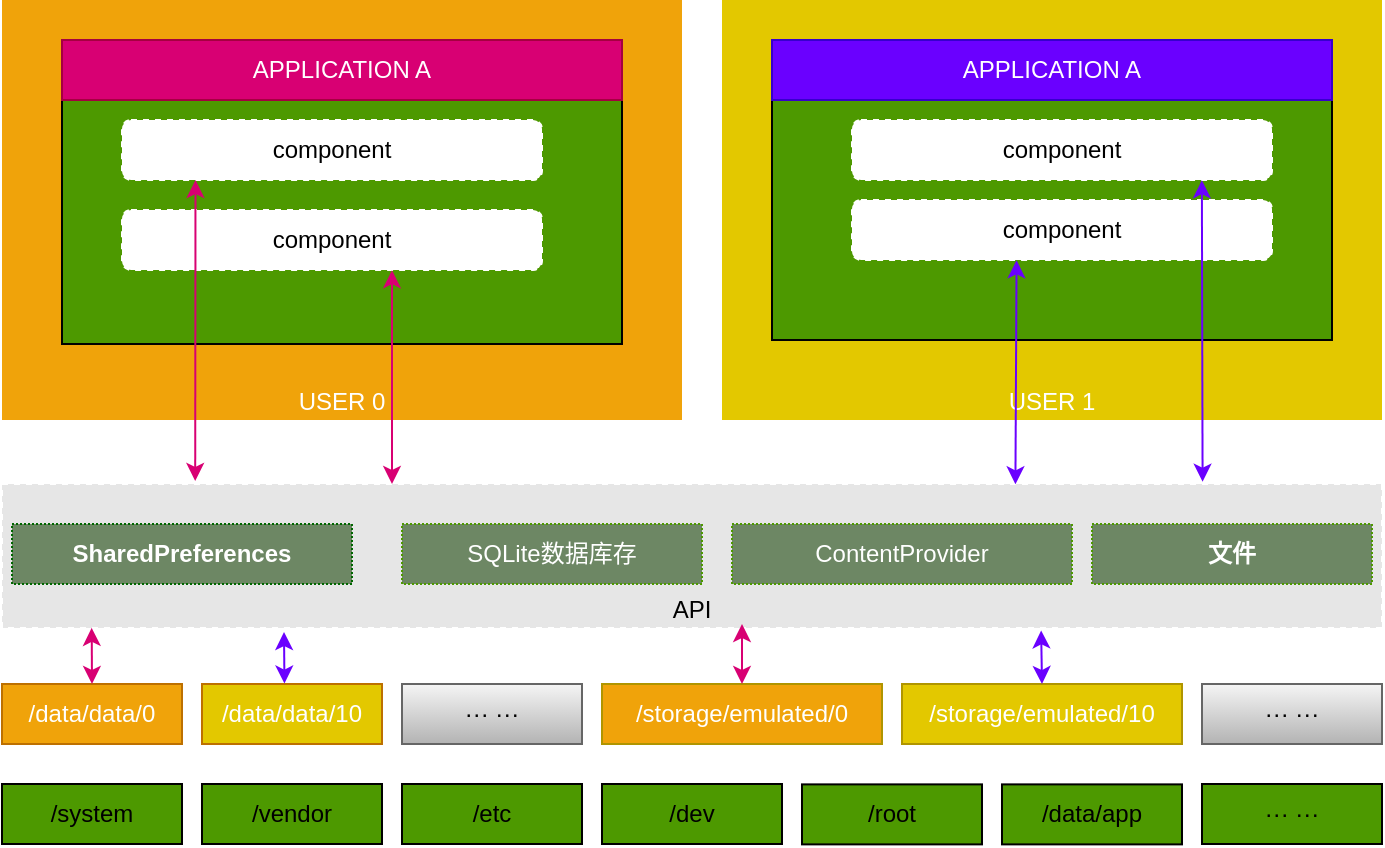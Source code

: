 <mxfile version="10.7.6" type="github"><diagram id="cVOHUbMYfqFEwkgvI1Zr" name="Page-1"><mxGraphModel dx="571" dy="363" grid="1" gridSize="10" guides="1" tooltips="1" connect="1" arrows="1" fold="1" page="1" pageScale="1" pageWidth="827" pageHeight="1169" math="0" shadow="0"><root><mxCell id="0"/><mxCell id="1" parent="0"/><mxCell id="Wxz-HaSFlep-TUId__i1-1" value="/system&lt;br&gt;" style="rounded=0;whiteSpace=wrap;html=1;gradientColor=none;fillColor=#4D9900;" vertex="1" parent="1"><mxGeometry x="40" y="1050" width="90" height="30" as="geometry"/></mxCell><mxCell id="Wxz-HaSFlep-TUId__i1-2" value="/vendor" style="rounded=0;whiteSpace=wrap;html=1;gradientColor=none;fillColor=#4D9900;" vertex="1" parent="1"><mxGeometry x="140" y="1050" width="90" height="30" as="geometry"/></mxCell><mxCell id="Wxz-HaSFlep-TUId__i1-3" value="/etc&lt;br&gt;" style="rounded=0;whiteSpace=wrap;html=1;gradientColor=none;fillColor=#4D9900;" vertex="1" parent="1"><mxGeometry x="240" y="1050" width="90" height="30" as="geometry"/></mxCell><mxCell id="Wxz-HaSFlep-TUId__i1-4" value="/dev" style="rounded=0;whiteSpace=wrap;html=1;gradientColor=none;fillColor=#4D9900;" vertex="1" parent="1"><mxGeometry x="340" y="1050" width="90" height="30" as="geometry"/></mxCell><mxCell id="Wxz-HaSFlep-TUId__i1-5" value="··· ···" style="rounded=0;whiteSpace=wrap;html=1;gradientColor=none;fillColor=#4D9900;" vertex="1" parent="1"><mxGeometry x="640" y="1050" width="90" height="30" as="geometry"/></mxCell><mxCell id="Wxz-HaSFlep-TUId__i1-6" value="/data/app" style="rounded=0;whiteSpace=wrap;html=1;gradientColor=none;fillColor=#4D9900;" vertex="1" parent="1"><mxGeometry x="540" y="1050.19" width="90" height="30" as="geometry"/></mxCell><mxCell id="Wxz-HaSFlep-TUId__i1-8" value="/data/data/0" style="rounded=0;whiteSpace=wrap;html=1;fillColor=#f0a30a;strokeColor=#BD7000;fontColor=#ffffff;" vertex="1" parent="1"><mxGeometry x="40" y="1000" width="90" height="30" as="geometry"/></mxCell><mxCell id="Wxz-HaSFlep-TUId__i1-10" value="/storage/emulated/0&lt;br&gt;" style="rounded=0;whiteSpace=wrap;html=1;fillColor=#F0A30A;strokeColor=#B09500;fontColor=#ffffff;" vertex="1" parent="1"><mxGeometry x="340" y="1000" width="140" height="30" as="geometry"/></mxCell><mxCell id="Wxz-HaSFlep-TUId__i1-11" value="/data/data/10" style="rounded=0;whiteSpace=wrap;html=1;fillColor=#E3C800;strokeColor=#BD7000;fontColor=#ffffff;" vertex="1" parent="1"><mxGeometry x="140" y="1000" width="90" height="30" as="geometry"/></mxCell><mxCell id="Wxz-HaSFlep-TUId__i1-12" value="··· ···" style="rounded=0;whiteSpace=wrap;html=1;fillColor=#f5f5f5;strokeColor=#666666;gradientColor=#b3b3b3;" vertex="1" parent="1"><mxGeometry x="240" y="1000" width="90" height="30" as="geometry"/></mxCell><mxCell id="Wxz-HaSFlep-TUId__i1-13" value="/storage/emulated/10&lt;br&gt;" style="rounded=0;whiteSpace=wrap;html=1;fillColor=#E3C800;strokeColor=#B09500;fontColor=#ffffff;" vertex="1" parent="1"><mxGeometry x="490" y="1000" width="140" height="30" as="geometry"/></mxCell><mxCell id="Wxz-HaSFlep-TUId__i1-14" value="/root" style="rounded=0;whiteSpace=wrap;html=1;gradientColor=none;fillColor=#4D9900;" vertex="1" parent="1"><mxGeometry x="440" y="1050.19" width="90" height="30" as="geometry"/></mxCell><mxCell id="Wxz-HaSFlep-TUId__i1-16" value="··· ···" style="rounded=0;whiteSpace=wrap;html=1;fillColor=#f5f5f5;strokeColor=#666666;gradientColor=#b3b3b3;" vertex="1" parent="1"><mxGeometry x="640" y="1000" width="90" height="30" as="geometry"/></mxCell><mxCell id="Wxz-HaSFlep-TUId__i1-21" value="USER 0" style="rounded=0;whiteSpace=wrap;html=1;fillColor=#f0a30a;verticalAlign=bottom;strokeColor=none;fontColor=#ffffff;" vertex="1" parent="1"><mxGeometry x="40" y="658" width="340" height="210" as="geometry"/></mxCell><mxCell id="Wxz-HaSFlep-TUId__i1-22" value="USER 1" style="rounded=0;whiteSpace=wrap;html=1;fillColor=#e3c800;verticalAlign=bottom;strokeColor=none;fontColor=#ffffff;" vertex="1" parent="1"><mxGeometry x="400" y="658" width="330" height="210" as="geometry"/></mxCell><mxCell id="Wxz-HaSFlep-TUId__i1-24" value="" style="rounded=0;whiteSpace=wrap;html=1;fillColor=#4D9900;gradientColor=none;verticalAlign=top;" vertex="1" parent="1"><mxGeometry x="70" y="678" width="280" height="152" as="geometry"/></mxCell><mxCell id="Wxz-HaSFlep-TUId__i1-25" value="" style="rounded=0;whiteSpace=wrap;html=1;fillColor=#4D9900;gradientColor=none;verticalAlign=top;" vertex="1" parent="1"><mxGeometry x="425" y="678" width="280" height="150" as="geometry"/></mxCell><mxCell id="Wxz-HaSFlep-TUId__i1-26" value="&lt;font color=&quot;#ffffff&quot;&gt;APPLICATION A&lt;/font&gt;" style="rounded=0;whiteSpace=wrap;html=1;fillColor=#D80073;strokeWidth=1;strokeColor=#A50040;fontColor=#ffffff;" vertex="1" parent="1"><mxGeometry x="70" y="678" width="280" height="30" as="geometry"/></mxCell><mxCell id="Wxz-HaSFlep-TUId__i1-27" value="&lt;font color=&quot;#ffffff&quot;&gt;APPLICATION A&lt;/font&gt;" style="rounded=0;whiteSpace=wrap;html=1;fillColor=#6A00FF;strokeWidth=1;strokeColor=#3700CC;fontColor=#ffffff;" vertex="1" parent="1"><mxGeometry x="425" y="678" width="280" height="30" as="geometry"/></mxCell><mxCell id="Wxz-HaSFlep-TUId__i1-28" value="component" style="rounded=1;whiteSpace=wrap;html=1;strokeWidth=1;fillColor=#FFFFFF;gradientColor=none;dashed=1;strokeColor=#FFFFFF;" vertex="1" parent="1"><mxGeometry x="100" y="718" width="210" height="30" as="geometry"/></mxCell><mxCell id="Wxz-HaSFlep-TUId__i1-29" value="component" style="rounded=1;whiteSpace=wrap;html=1;strokeWidth=1;fillColor=#FFFFFF;gradientColor=none;dashed=1;strokeColor=#FFFFFF;" vertex="1" parent="1"><mxGeometry x="100" y="763" width="210" height="30" as="geometry"/></mxCell><mxCell id="Wxz-HaSFlep-TUId__i1-30" value="component" style="rounded=1;whiteSpace=wrap;html=1;strokeWidth=1;fillColor=#FFFFFF;gradientColor=none;dashed=1;strokeColor=#FFFFFF;" vertex="1" parent="1"><mxGeometry x="465" y="718" width="210" height="30" as="geometry"/></mxCell><mxCell id="Wxz-HaSFlep-TUId__i1-32" value="component" style="rounded=1;whiteSpace=wrap;html=1;strokeWidth=1;fillColor=#FFFFFF;gradientColor=none;dashed=1;strokeColor=#FFFFFF;" vertex="1" parent="1"><mxGeometry x="465" y="758" width="210" height="30" as="geometry"/></mxCell><mxCell id="Wxz-HaSFlep-TUId__i1-34" value="API" style="rounded=0;whiteSpace=wrap;html=1;dashed=1;strokeColor=#FFFFFF;strokeWidth=1;fillColor=#E6E6E6;gradientColor=none;verticalAlign=bottom;" vertex="1" parent="1"><mxGeometry x="40" y="900" width="690" height="72" as="geometry"/></mxCell><mxCell id="Wxz-HaSFlep-TUId__i1-17" value="&lt;strong&gt;SharedPreferences&lt;/strong&gt;" style="rounded=0;whiteSpace=wrap;html=1;fillColor=#6d8764;strokeColor=#006600;fontColor=#ffffff;dashed=1;dashPattern=1 1;" vertex="1" parent="1"><mxGeometry x="45" y="920" width="170" height="30" as="geometry"/></mxCell><mxCell id="Wxz-HaSFlep-TUId__i1-19" value="&lt;span&gt;SQLite数据库存&lt;/span&gt;&lt;br&gt;" style="rounded=0;whiteSpace=wrap;html=1;fillColor=#6d8764;strokeColor=#4D9900;fontColor=#ffffff;dashed=1;dashPattern=1 1;" vertex="1" parent="1"><mxGeometry x="240" y="920" width="150" height="30" as="geometry"/></mxCell><mxCell id="Wxz-HaSFlep-TUId__i1-20" value="&lt;span&gt;ContentProvider&lt;/span&gt;&lt;br&gt;" style="rounded=0;whiteSpace=wrap;html=1;fillColor=#6d8764;strokeColor=#4D9900;fontColor=#ffffff;dashed=1;dashPattern=1 1;" vertex="1" parent="1"><mxGeometry x="405" y="920" width="170" height="30" as="geometry"/></mxCell><mxCell id="Wxz-HaSFlep-TUId__i1-18" value="&lt;strong&gt;文件&lt;/strong&gt;" style="rounded=0;whiteSpace=wrap;html=1;fillColor=#6d8764;strokeColor=#4D9900;fontColor=#ffffff;dashed=1;dashPattern=1 1;" vertex="1" parent="1"><mxGeometry x="585" y="920" width="140" height="30" as="geometry"/></mxCell><mxCell id="Wxz-HaSFlep-TUId__i1-41" value="" style="endArrow=classic;startArrow=classic;html=1;strokeColor=#D80073;strokeWidth=1;exitX=0.14;exitY=-0.021;exitDx=0;exitDy=0;exitPerimeter=0;entryX=0.175;entryY=1;entryDx=0;entryDy=0;entryPerimeter=0;" edge="1" parent="1" source="Wxz-HaSFlep-TUId__i1-34" target="Wxz-HaSFlep-TUId__i1-28"><mxGeometry width="50" height="50" relative="1" as="geometry"><mxPoint x="140" y="800" as="sourcePoint"/><mxPoint x="137" y="760" as="targetPoint"/></mxGeometry></mxCell><mxCell id="Wxz-HaSFlep-TUId__i1-42" value="" style="endArrow=classic;startArrow=classic;html=1;strokeColor=#D80073;strokeWidth=1;" edge="1" parent="1"><mxGeometry width="50" height="50" relative="1" as="geometry"><mxPoint x="235" y="900" as="sourcePoint"/><mxPoint x="235" y="793.121" as="targetPoint"/></mxGeometry></mxCell><mxCell id="Wxz-HaSFlep-TUId__i1-45" value="" style="endArrow=classic;startArrow=classic;html=1;strokeColor=#D80073;strokeWidth=1;exitX=0.5;exitY=0;exitDx=0;exitDy=0;entryX=0.065;entryY=0.999;entryDx=0;entryDy=0;entryPerimeter=0;" edge="1" parent="1" source="Wxz-HaSFlep-TUId__i1-8" target="Wxz-HaSFlep-TUId__i1-34"><mxGeometry width="50" height="50" relative="1" as="geometry"><mxPoint x="40" y="1230" as="sourcePoint"/><mxPoint x="90" y="972" as="targetPoint"/></mxGeometry></mxCell><mxCell id="Wxz-HaSFlep-TUId__i1-46" value="" style="endArrow=classic;startArrow=classic;html=1;strokeColor=#D80073;strokeWidth=1;exitX=0.5;exitY=0;exitDx=0;exitDy=0;" edge="1" parent="1" source="Wxz-HaSFlep-TUId__i1-10"><mxGeometry width="50" height="50" relative="1" as="geometry"><mxPoint x="370" y="1020" as="sourcePoint"/><mxPoint x="410" y="970" as="targetPoint"/><Array as="points"><mxPoint x="410" y="970"/></Array></mxGeometry></mxCell><mxCell id="Wxz-HaSFlep-TUId__i1-47" value="" style="endArrow=classic;startArrow=classic;html=1;strokeColor=#6A00FF;strokeWidth=1;exitX=0.87;exitY=-0.016;exitDx=0;exitDy=0;exitPerimeter=0;entryX=0.833;entryY=1.004;entryDx=0;entryDy=0;entryPerimeter=0;" edge="1" parent="1" source="Wxz-HaSFlep-TUId__i1-34" target="Wxz-HaSFlep-TUId__i1-30"><mxGeometry width="50" height="50" relative="1" as="geometry"><mxPoint x="590" y="793" as="sourcePoint"/><mxPoint x="640" y="750" as="targetPoint"/></mxGeometry></mxCell><mxCell id="Wxz-HaSFlep-TUId__i1-49" value="" style="endArrow=classic;startArrow=classic;html=1;strokeColor=#6A00FF;strokeWidth=1;entryX=0.5;entryY=1;entryDx=0;entryDy=0;exitX=0.768;exitY=0;exitDx=0;exitDy=0;exitPerimeter=0;" edge="1" parent="1"><mxGeometry width="50" height="50" relative="1" as="geometry"><mxPoint x="546.714" y="900.143" as="sourcePoint"/><mxPoint x="547.286" y="788.143" as="targetPoint"/><Array as="points"/></mxGeometry></mxCell><mxCell id="Wxz-HaSFlep-TUId__i1-50" value="" style="endArrow=classic;startArrow=classic;html=1;strokeColor=#6A00FF;strokeWidth=1;exitX=0.458;exitY=-0.008;exitDx=0;exitDy=0;exitPerimeter=0;" edge="1" parent="1" source="Wxz-HaSFlep-TUId__i1-11"><mxGeometry width="50" height="50" relative="1" as="geometry"><mxPoint x="40" y="1230" as="sourcePoint"/><mxPoint x="181" y="974" as="targetPoint"/><Array as="points"/></mxGeometry></mxCell><mxCell id="Wxz-HaSFlep-TUId__i1-51" value="" style="endArrow=classic;startArrow=classic;html=1;strokeColor=#6A00FF;strokeWidth=1;exitX=0.753;exitY=1.017;exitDx=0;exitDy=0;exitPerimeter=0;" edge="1" parent="1" source="Wxz-HaSFlep-TUId__i1-34"><mxGeometry width="50" height="50" relative="1" as="geometry"><mxPoint x="560" y="974" as="sourcePoint"/><mxPoint x="560" y="1000" as="targetPoint"/></mxGeometry></mxCell></root></mxGraphModel></diagram></mxfile>